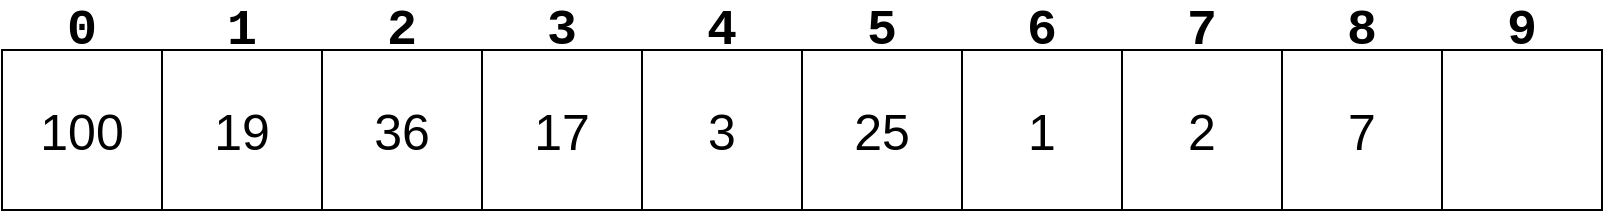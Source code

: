 <mxfile version="20.3.0" type="device"><diagram id="GhB7R2Pc3FQwyMv_m91v" name="Page-1"><mxGraphModel dx="1077" dy="1385" grid="1" gridSize="10" guides="1" tooltips="1" connect="1" arrows="1" fold="1" page="1" pageScale="1" pageWidth="850" pageHeight="1100" math="0" shadow="0"><root><mxCell id="0"/><mxCell id="1" parent="0"/><mxCell id="Yn7Pne_5U_6cwrwW3ker-24" value="" style="group" vertex="1" connectable="0" parent="1"><mxGeometry x="20" y="40" width="800" height="100" as="geometry"/></mxCell><mxCell id="Yn7Pne_5U_6cwrwW3ker-11" value="" style="group" vertex="1" connectable="0" parent="Yn7Pne_5U_6cwrwW3ker-24"><mxGeometry y="20" width="800" height="80" as="geometry"/></mxCell><mxCell id="Yn7Pne_5U_6cwrwW3ker-1" value="&lt;font style=&quot;font-size: 25px;&quot;&gt;100&lt;/font&gt;" style="whiteSpace=wrap;html=1;aspect=fixed;" vertex="1" parent="Yn7Pne_5U_6cwrwW3ker-11"><mxGeometry width="80" height="80" as="geometry"/></mxCell><mxCell id="Yn7Pne_5U_6cwrwW3ker-2" value="&lt;font style=&quot;font-size: 25px;&quot;&gt;19&lt;/font&gt;" style="whiteSpace=wrap;html=1;aspect=fixed;" vertex="1" parent="Yn7Pne_5U_6cwrwW3ker-11"><mxGeometry x="80" width="80" height="80" as="geometry"/></mxCell><mxCell id="Yn7Pne_5U_6cwrwW3ker-3" value="&lt;font style=&quot;font-size: 25px;&quot;&gt;36&lt;/font&gt;" style="whiteSpace=wrap;html=1;aspect=fixed;" vertex="1" parent="Yn7Pne_5U_6cwrwW3ker-11"><mxGeometry x="160" width="80" height="80" as="geometry"/></mxCell><mxCell id="Yn7Pne_5U_6cwrwW3ker-4" value="&lt;font style=&quot;font-size: 25px;&quot;&gt;17&lt;/font&gt;" style="whiteSpace=wrap;html=1;aspect=fixed;" vertex="1" parent="Yn7Pne_5U_6cwrwW3ker-11"><mxGeometry x="240" width="80" height="80" as="geometry"/></mxCell><mxCell id="Yn7Pne_5U_6cwrwW3ker-5" value="&lt;font style=&quot;font-size: 25px;&quot;&gt;3&lt;/font&gt;" style="whiteSpace=wrap;html=1;aspect=fixed;" vertex="1" parent="Yn7Pne_5U_6cwrwW3ker-11"><mxGeometry x="320" width="80" height="80" as="geometry"/></mxCell><mxCell id="Yn7Pne_5U_6cwrwW3ker-6" value="&lt;font style=&quot;font-size: 25px;&quot;&gt;25&lt;/font&gt;" style="whiteSpace=wrap;html=1;aspect=fixed;" vertex="1" parent="Yn7Pne_5U_6cwrwW3ker-11"><mxGeometry x="400" width="80" height="80" as="geometry"/></mxCell><mxCell id="Yn7Pne_5U_6cwrwW3ker-7" value="&lt;font style=&quot;font-size: 25px;&quot;&gt;1&lt;/font&gt;" style="whiteSpace=wrap;html=1;aspect=fixed;" vertex="1" parent="Yn7Pne_5U_6cwrwW3ker-11"><mxGeometry x="480" width="80" height="80" as="geometry"/></mxCell><mxCell id="Yn7Pne_5U_6cwrwW3ker-8" value="&lt;font style=&quot;font-size: 25px;&quot;&gt;2&lt;/font&gt;" style="whiteSpace=wrap;html=1;aspect=fixed;" vertex="1" parent="Yn7Pne_5U_6cwrwW3ker-11"><mxGeometry x="560" width="80" height="80" as="geometry"/></mxCell><mxCell id="Yn7Pne_5U_6cwrwW3ker-9" value="&lt;font style=&quot;font-size: 25px;&quot;&gt;7&lt;/font&gt;" style="whiteSpace=wrap;html=1;aspect=fixed;" vertex="1" parent="Yn7Pne_5U_6cwrwW3ker-11"><mxGeometry x="640" width="80" height="80" as="geometry"/></mxCell><mxCell id="Yn7Pne_5U_6cwrwW3ker-10" value="" style="whiteSpace=wrap;html=1;aspect=fixed;" vertex="1" parent="Yn7Pne_5U_6cwrwW3ker-11"><mxGeometry x="720" width="80" height="80" as="geometry"/></mxCell><mxCell id="Yn7Pne_5U_6cwrwW3ker-12" value="0" style="text;html=1;strokeColor=none;fillColor=none;align=center;verticalAlign=middle;whiteSpace=wrap;rounded=0;fontSize=25;fontFamily=Courier New;fontStyle=1" vertex="1" parent="Yn7Pne_5U_6cwrwW3ker-24"><mxGeometry width="80" height="20" as="geometry"/></mxCell><mxCell id="Yn7Pne_5U_6cwrwW3ker-13" value="1" style="text;html=1;strokeColor=none;fillColor=none;align=center;verticalAlign=middle;whiteSpace=wrap;rounded=0;fontSize=25;fontFamily=Courier New;fontStyle=1" vertex="1" parent="Yn7Pne_5U_6cwrwW3ker-24"><mxGeometry x="80" width="80" height="20" as="geometry"/></mxCell><mxCell id="Yn7Pne_5U_6cwrwW3ker-14" value="2" style="text;html=1;strokeColor=none;fillColor=none;align=center;verticalAlign=middle;whiteSpace=wrap;rounded=0;fontSize=25;fontFamily=Courier New;fontStyle=1" vertex="1" parent="Yn7Pne_5U_6cwrwW3ker-24"><mxGeometry x="160" width="80" height="20" as="geometry"/></mxCell><mxCell id="Yn7Pne_5U_6cwrwW3ker-15" value="3" style="text;html=1;strokeColor=none;fillColor=none;align=center;verticalAlign=middle;whiteSpace=wrap;rounded=0;fontSize=25;fontFamily=Courier New;fontStyle=1" vertex="1" parent="Yn7Pne_5U_6cwrwW3ker-24"><mxGeometry x="240" width="80" height="20" as="geometry"/></mxCell><mxCell id="Yn7Pne_5U_6cwrwW3ker-16" value="4" style="text;html=1;strokeColor=none;fillColor=none;align=center;verticalAlign=middle;whiteSpace=wrap;rounded=0;fontSize=25;fontFamily=Courier New;fontStyle=1" vertex="1" parent="Yn7Pne_5U_6cwrwW3ker-24"><mxGeometry x="320" width="80" height="20" as="geometry"/></mxCell><mxCell id="Yn7Pne_5U_6cwrwW3ker-17" value="5" style="text;html=1;strokeColor=none;fillColor=none;align=center;verticalAlign=middle;whiteSpace=wrap;rounded=0;fontSize=25;fontFamily=Courier New;fontStyle=1" vertex="1" parent="Yn7Pne_5U_6cwrwW3ker-24"><mxGeometry x="400" width="80" height="20" as="geometry"/></mxCell><mxCell id="Yn7Pne_5U_6cwrwW3ker-18" value="6" style="text;html=1;strokeColor=none;fillColor=none;align=center;verticalAlign=middle;whiteSpace=wrap;rounded=0;fontSize=25;fontFamily=Courier New;fontStyle=1" vertex="1" parent="Yn7Pne_5U_6cwrwW3ker-24"><mxGeometry x="480" width="80" height="20" as="geometry"/></mxCell><mxCell id="Yn7Pne_5U_6cwrwW3ker-19" value="7" style="text;html=1;strokeColor=none;fillColor=none;align=center;verticalAlign=middle;whiteSpace=wrap;rounded=0;fontSize=25;fontFamily=Courier New;fontStyle=1" vertex="1" parent="Yn7Pne_5U_6cwrwW3ker-24"><mxGeometry x="560" width="80" height="20" as="geometry"/></mxCell><mxCell id="Yn7Pne_5U_6cwrwW3ker-20" value="8" style="text;html=1;strokeColor=none;fillColor=none;align=center;verticalAlign=middle;whiteSpace=wrap;rounded=0;fontSize=25;fontFamily=Courier New;fontStyle=1" vertex="1" parent="Yn7Pne_5U_6cwrwW3ker-24"><mxGeometry x="640" width="80" height="20" as="geometry"/></mxCell><mxCell id="Yn7Pne_5U_6cwrwW3ker-21" value="9" style="text;html=1;strokeColor=none;fillColor=none;align=center;verticalAlign=middle;whiteSpace=wrap;rounded=0;fontSize=25;fontFamily=Courier New;fontStyle=1" vertex="1" parent="Yn7Pne_5U_6cwrwW3ker-24"><mxGeometry x="720" width="80" height="20" as="geometry"/></mxCell></root></mxGraphModel></diagram></mxfile>